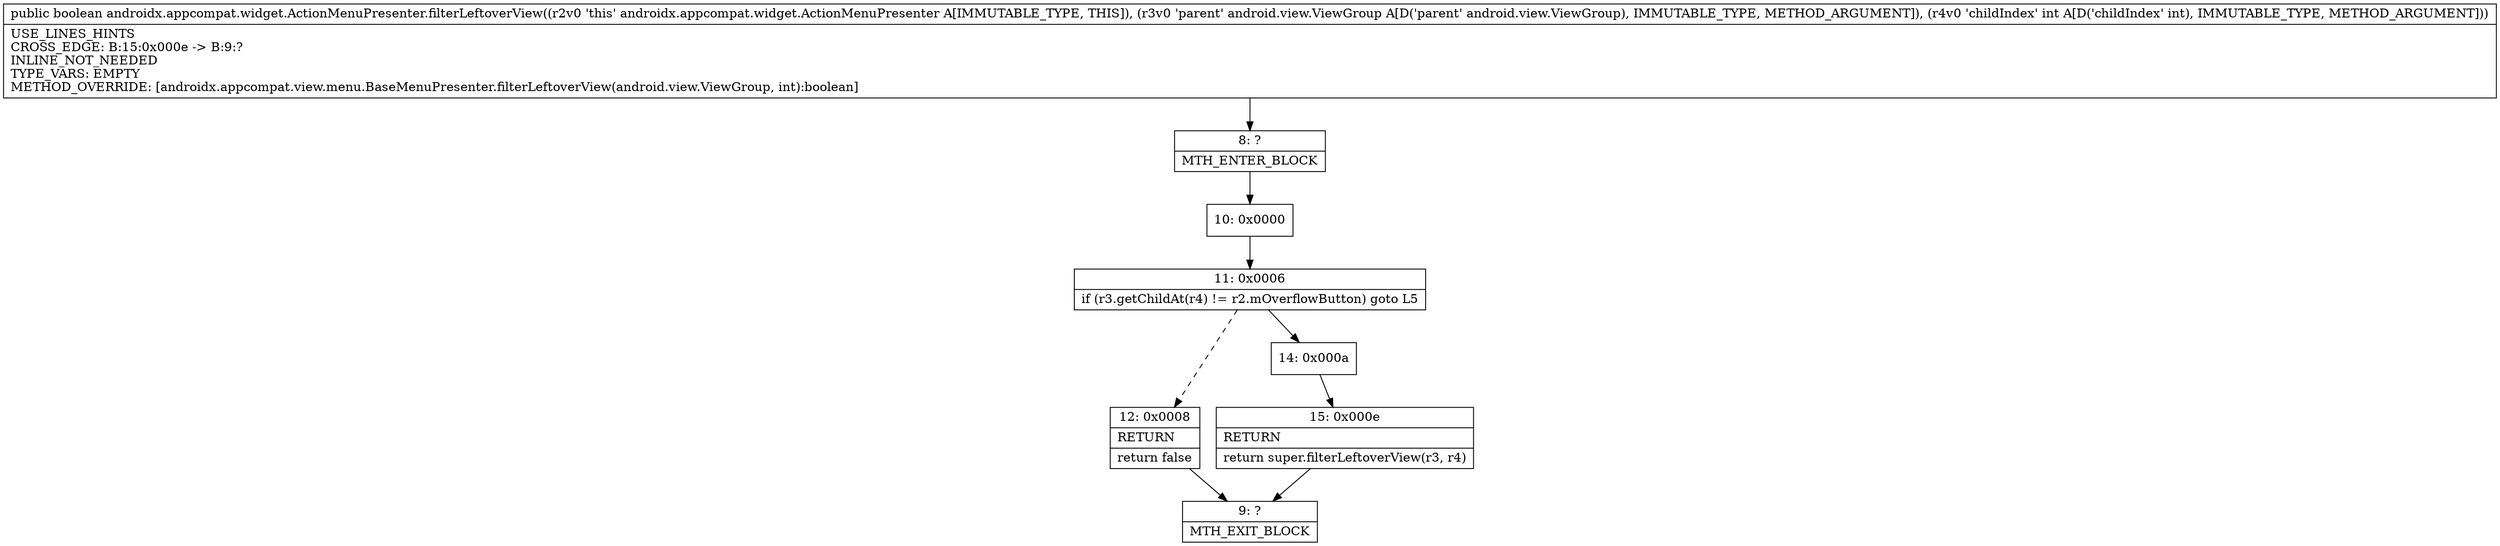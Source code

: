 digraph "CFG forandroidx.appcompat.widget.ActionMenuPresenter.filterLeftoverView(Landroid\/view\/ViewGroup;I)Z" {
Node_8 [shape=record,label="{8\:\ ?|MTH_ENTER_BLOCK\l}"];
Node_10 [shape=record,label="{10\:\ 0x0000}"];
Node_11 [shape=record,label="{11\:\ 0x0006|if (r3.getChildAt(r4) != r2.mOverflowButton) goto L5\l}"];
Node_12 [shape=record,label="{12\:\ 0x0008|RETURN\l|return false\l}"];
Node_9 [shape=record,label="{9\:\ ?|MTH_EXIT_BLOCK\l}"];
Node_14 [shape=record,label="{14\:\ 0x000a}"];
Node_15 [shape=record,label="{15\:\ 0x000e|RETURN\l|return super.filterLeftoverView(r3, r4)\l}"];
MethodNode[shape=record,label="{public boolean androidx.appcompat.widget.ActionMenuPresenter.filterLeftoverView((r2v0 'this' androidx.appcompat.widget.ActionMenuPresenter A[IMMUTABLE_TYPE, THIS]), (r3v0 'parent' android.view.ViewGroup A[D('parent' android.view.ViewGroup), IMMUTABLE_TYPE, METHOD_ARGUMENT]), (r4v0 'childIndex' int A[D('childIndex' int), IMMUTABLE_TYPE, METHOD_ARGUMENT]))  | USE_LINES_HINTS\lCROSS_EDGE: B:15:0x000e \-\> B:9:?\lINLINE_NOT_NEEDED\lTYPE_VARS: EMPTY\lMETHOD_OVERRIDE: [androidx.appcompat.view.menu.BaseMenuPresenter.filterLeftoverView(android.view.ViewGroup, int):boolean]\l}"];
MethodNode -> Node_8;Node_8 -> Node_10;
Node_10 -> Node_11;
Node_11 -> Node_12[style=dashed];
Node_11 -> Node_14;
Node_12 -> Node_9;
Node_14 -> Node_15;
Node_15 -> Node_9;
}

